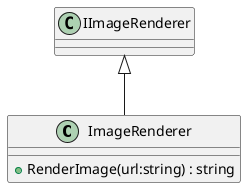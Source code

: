 @startuml
class ImageRenderer {
    + RenderImage(url:string) : string
}
IImageRenderer <|-- ImageRenderer
@enduml
